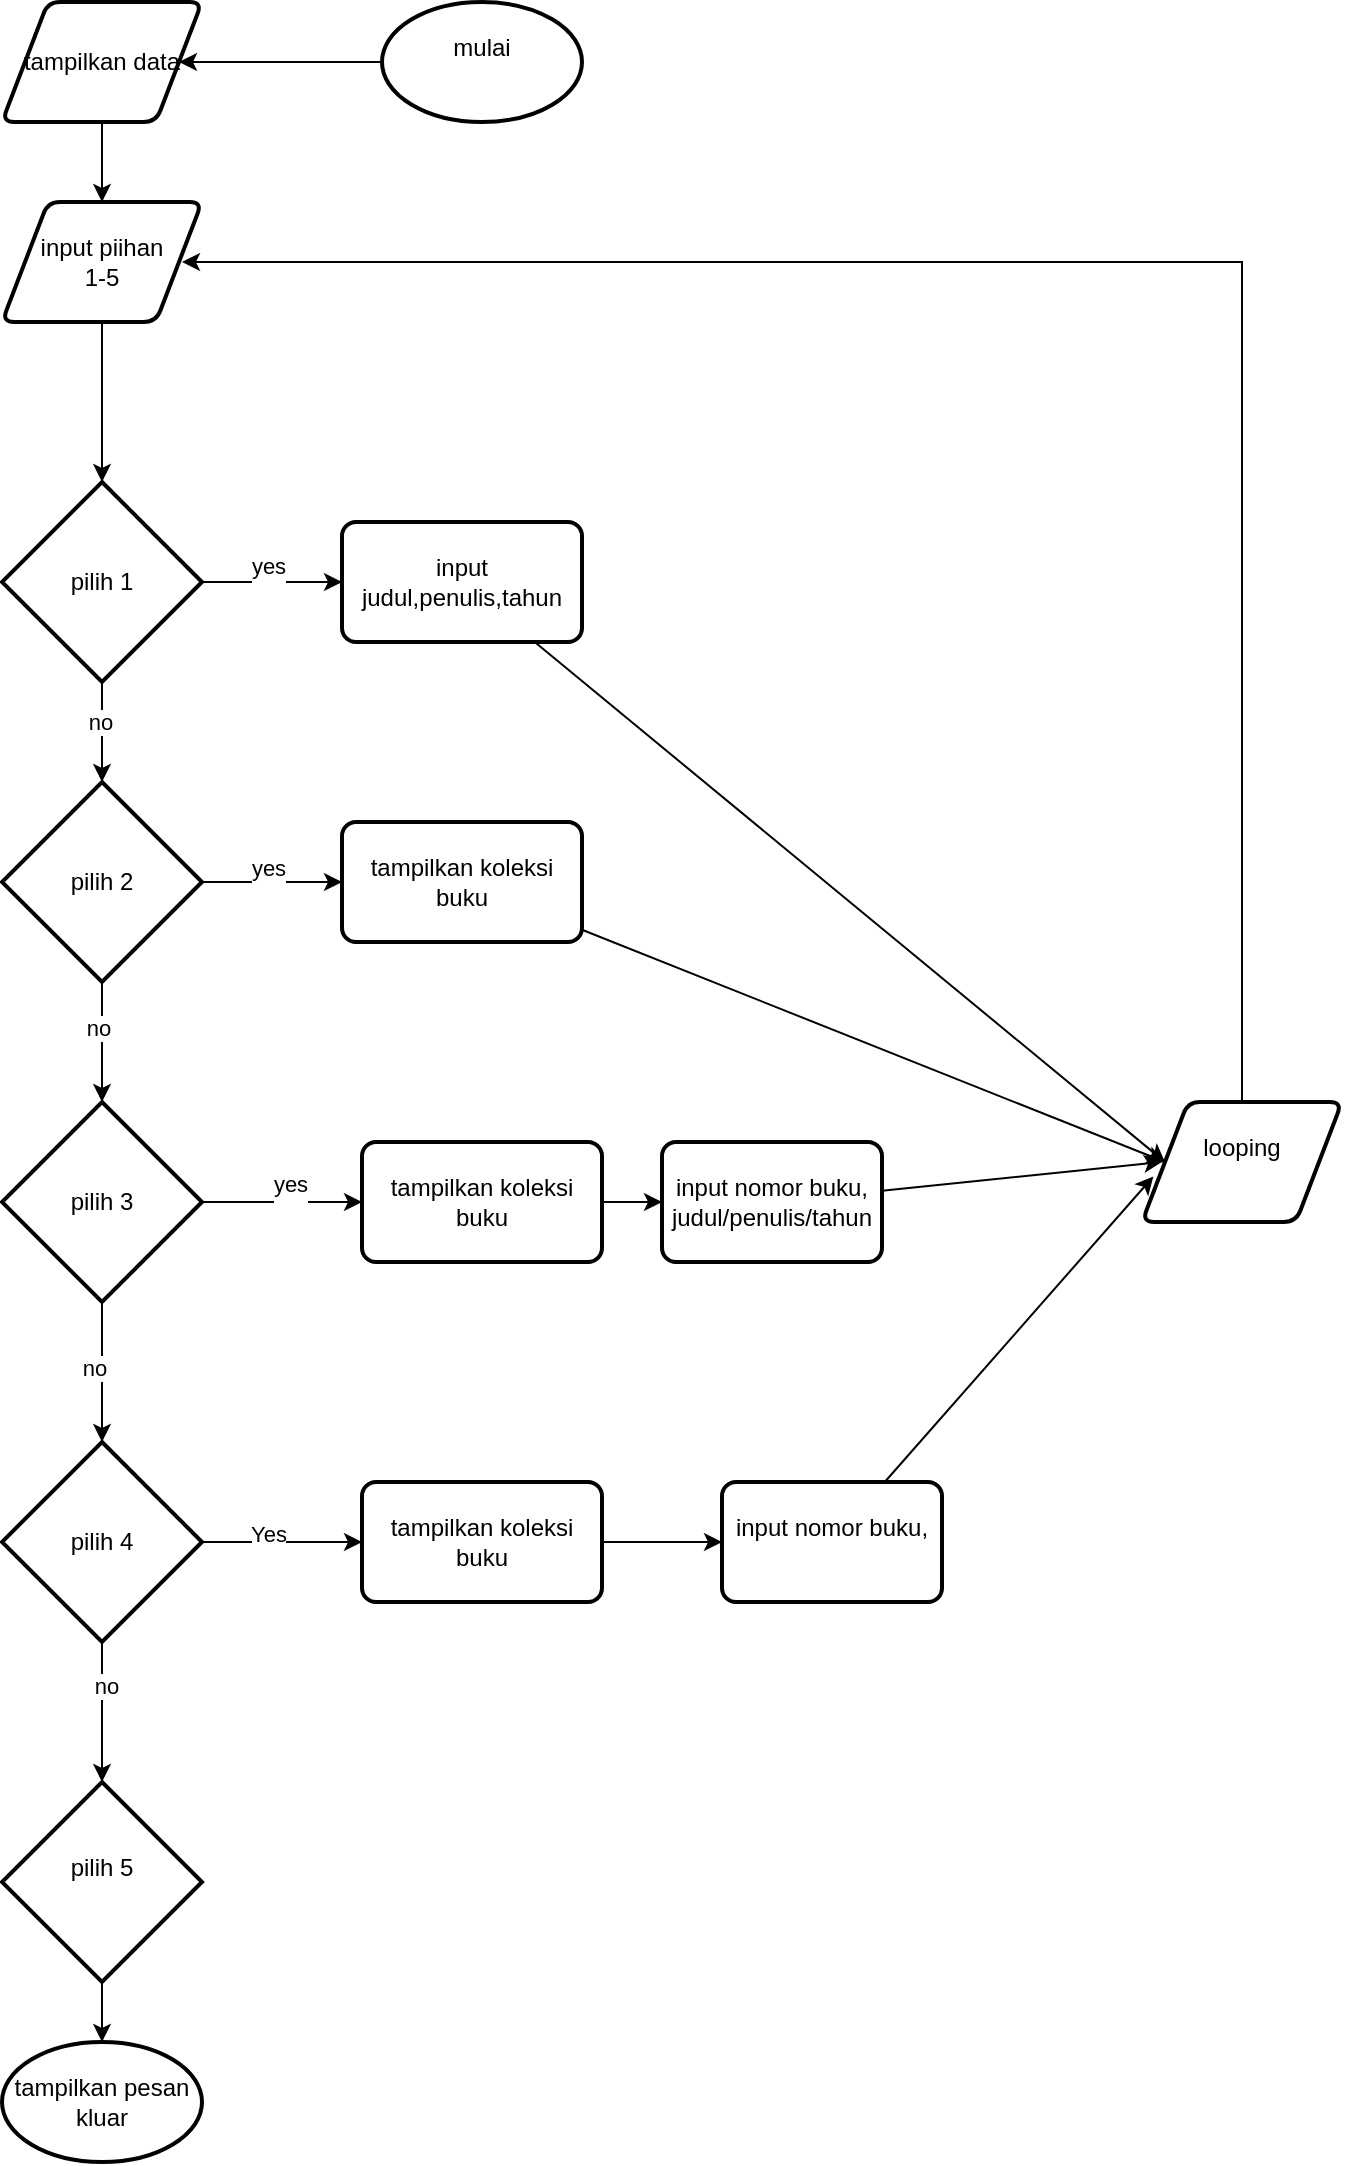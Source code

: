 <mxfile version="28.2.1">
  <diagram name="Halaman-1" id="36EI4RlFwQjqCiNv4UQq">
    <mxGraphModel dx="1358" dy="740" grid="1" gridSize="10" guides="0" tooltips="1" connect="1" arrows="1" fold="1" page="1" pageScale="1" pageWidth="827" pageHeight="1169" math="0" shadow="0">
      <root>
        <mxCell id="0" />
        <mxCell id="1" parent="0" />
        <mxCell id="3WTr93dJOskc8-XUwEkE-12" value="" style="edgeStyle=orthogonalEdgeStyle;rounded=0;orthogonalLoop=1;jettySize=auto;html=1;" parent="1" source="3WTr93dJOskc8-XUwEkE-1" target="3WTr93dJOskc8-XUwEkE-11" edge="1">
          <mxGeometry relative="1" as="geometry" />
        </mxCell>
        <mxCell id="3WTr93dJOskc8-XUwEkE-1" value="mulai&lt;div&gt;&lt;br&gt;&lt;/div&gt;" style="strokeWidth=2;html=1;shape=mxgraph.flowchart.start_1;whiteSpace=wrap;" parent="1" vertex="1">
          <mxGeometry x="240" y="60" width="100" height="60" as="geometry" />
        </mxCell>
        <mxCell id="R_-PulKoE0dUVSBGmPGn-1" value="" style="edgeStyle=orthogonalEdgeStyle;rounded=0;orthogonalLoop=1;jettySize=auto;html=1;" edge="1" parent="1" source="3WTr93dJOskc8-XUwEkE-2" target="3WTr93dJOskc8-XUwEkE-14">
          <mxGeometry relative="1" as="geometry" />
        </mxCell>
        <mxCell id="R_-PulKoE0dUVSBGmPGn-9" value="yes&lt;div&gt;&lt;br&gt;&lt;/div&gt;" style="edgeLabel;html=1;align=center;verticalAlign=middle;resizable=0;points=[];" vertex="1" connectable="0" parent="R_-PulKoE0dUVSBGmPGn-1">
          <mxGeometry x="-0.051" y="1" relative="1" as="geometry">
            <mxPoint as="offset" />
          </mxGeometry>
        </mxCell>
        <mxCell id="R_-PulKoE0dUVSBGmPGn-10" value="" style="edgeStyle=orthogonalEdgeStyle;rounded=0;orthogonalLoop=1;jettySize=auto;html=1;" edge="1" parent="1" source="3WTr93dJOskc8-XUwEkE-2" target="3WTr93dJOskc8-XUwEkE-3">
          <mxGeometry relative="1" as="geometry" />
        </mxCell>
        <mxCell id="R_-PulKoE0dUVSBGmPGn-18" value="no" style="edgeLabel;html=1;align=center;verticalAlign=middle;resizable=0;points=[];" vertex="1" connectable="0" parent="R_-PulKoE0dUVSBGmPGn-10">
          <mxGeometry x="-0.204" y="-1" relative="1" as="geometry">
            <mxPoint as="offset" />
          </mxGeometry>
        </mxCell>
        <mxCell id="3WTr93dJOskc8-XUwEkE-2" value="pilih 1" style="strokeWidth=2;html=1;shape=mxgraph.flowchart.decision;whiteSpace=wrap;" parent="1" vertex="1">
          <mxGeometry x="50" y="300" width="100" height="100" as="geometry" />
        </mxCell>
        <mxCell id="R_-PulKoE0dUVSBGmPGn-2" value="" style="edgeStyle=orthogonalEdgeStyle;rounded=0;orthogonalLoop=1;jettySize=auto;html=1;" edge="1" parent="1" source="3WTr93dJOskc8-XUwEkE-3" target="3WTr93dJOskc8-XUwEkE-15">
          <mxGeometry relative="1" as="geometry" />
        </mxCell>
        <mxCell id="R_-PulKoE0dUVSBGmPGn-8" value="yes&lt;div&gt;&lt;br&gt;&lt;/div&gt;" style="edgeLabel;html=1;align=center;verticalAlign=middle;resizable=0;points=[];" vertex="1" connectable="0" parent="R_-PulKoE0dUVSBGmPGn-2">
          <mxGeometry x="-0.051" relative="1" as="geometry">
            <mxPoint as="offset" />
          </mxGeometry>
        </mxCell>
        <mxCell id="R_-PulKoE0dUVSBGmPGn-11" value="" style="edgeStyle=orthogonalEdgeStyle;rounded=0;orthogonalLoop=1;jettySize=auto;html=1;" edge="1" parent="1" source="3WTr93dJOskc8-XUwEkE-3" target="3WTr93dJOskc8-XUwEkE-4">
          <mxGeometry relative="1" as="geometry" />
        </mxCell>
        <mxCell id="R_-PulKoE0dUVSBGmPGn-15" value="no" style="edgeLabel;html=1;align=center;verticalAlign=middle;resizable=0;points=[];" vertex="1" connectable="0" parent="R_-PulKoE0dUVSBGmPGn-11">
          <mxGeometry x="-0.249" y="-2" relative="1" as="geometry">
            <mxPoint as="offset" />
          </mxGeometry>
        </mxCell>
        <mxCell id="3WTr93dJOskc8-XUwEkE-3" value="pilih 2" style="strokeWidth=2;html=1;shape=mxgraph.flowchart.decision;whiteSpace=wrap;" parent="1" vertex="1">
          <mxGeometry x="50" y="450" width="100" height="100" as="geometry" />
        </mxCell>
        <mxCell id="R_-PulKoE0dUVSBGmPGn-3" value="" style="edgeStyle=orthogonalEdgeStyle;rounded=0;orthogonalLoop=1;jettySize=auto;html=1;" edge="1" parent="1" source="3WTr93dJOskc8-XUwEkE-4" target="3WTr93dJOskc8-XUwEkE-17">
          <mxGeometry relative="1" as="geometry" />
        </mxCell>
        <mxCell id="R_-PulKoE0dUVSBGmPGn-7" value="yes&lt;div&gt;&lt;br&gt;&lt;/div&gt;" style="edgeLabel;html=1;align=center;verticalAlign=middle;resizable=0;points=[];" vertex="1" connectable="0" parent="R_-PulKoE0dUVSBGmPGn-3">
          <mxGeometry x="0.093" y="2" relative="1" as="geometry">
            <mxPoint as="offset" />
          </mxGeometry>
        </mxCell>
        <mxCell id="R_-PulKoE0dUVSBGmPGn-12" value="" style="edgeStyle=orthogonalEdgeStyle;rounded=0;orthogonalLoop=1;jettySize=auto;html=1;" edge="1" parent="1" source="3WTr93dJOskc8-XUwEkE-4" target="3WTr93dJOskc8-XUwEkE-5">
          <mxGeometry relative="1" as="geometry" />
        </mxCell>
        <mxCell id="R_-PulKoE0dUVSBGmPGn-19" value="no" style="edgeLabel;html=1;align=center;verticalAlign=middle;resizable=0;points=[];" vertex="1" connectable="0" parent="R_-PulKoE0dUVSBGmPGn-12">
          <mxGeometry x="-0.056" y="-4" relative="1" as="geometry">
            <mxPoint as="offset" />
          </mxGeometry>
        </mxCell>
        <mxCell id="3WTr93dJOskc8-XUwEkE-4" value="pilih 3" style="strokeWidth=2;html=1;shape=mxgraph.flowchart.decision;whiteSpace=wrap;" parent="1" vertex="1">
          <mxGeometry x="50" y="610" width="100" height="100" as="geometry" />
        </mxCell>
        <mxCell id="R_-PulKoE0dUVSBGmPGn-4" value="" style="edgeStyle=orthogonalEdgeStyle;rounded=0;orthogonalLoop=1;jettySize=auto;html=1;" edge="1" parent="1" source="3WTr93dJOskc8-XUwEkE-5" target="3WTr93dJOskc8-XUwEkE-18">
          <mxGeometry relative="1" as="geometry" />
        </mxCell>
        <mxCell id="R_-PulKoE0dUVSBGmPGn-6" value="Yes&lt;div&gt;&lt;br&gt;&lt;/div&gt;" style="edgeLabel;html=1;align=center;verticalAlign=middle;resizable=0;points=[];" vertex="1" connectable="0" parent="R_-PulKoE0dUVSBGmPGn-4">
          <mxGeometry x="-0.17" y="-3" relative="1" as="geometry">
            <mxPoint as="offset" />
          </mxGeometry>
        </mxCell>
        <mxCell id="R_-PulKoE0dUVSBGmPGn-13" value="" style="edgeStyle=orthogonalEdgeStyle;rounded=0;orthogonalLoop=1;jettySize=auto;html=1;" edge="1" parent="1" source="3WTr93dJOskc8-XUwEkE-5" target="3WTr93dJOskc8-XUwEkE-7">
          <mxGeometry relative="1" as="geometry" />
        </mxCell>
        <mxCell id="R_-PulKoE0dUVSBGmPGn-20" value="no" style="edgeLabel;html=1;align=center;verticalAlign=middle;resizable=0;points=[];" vertex="1" connectable="0" parent="R_-PulKoE0dUVSBGmPGn-13">
          <mxGeometry x="-0.372" y="2" relative="1" as="geometry">
            <mxPoint as="offset" />
          </mxGeometry>
        </mxCell>
        <mxCell id="3WTr93dJOskc8-XUwEkE-5" value="pilih 4" style="strokeWidth=2;html=1;shape=mxgraph.flowchart.decision;whiteSpace=wrap;" parent="1" vertex="1">
          <mxGeometry x="50" y="780" width="100" height="100" as="geometry" />
        </mxCell>
        <mxCell id="3WTr93dJOskc8-XUwEkE-9" style="edgeStyle=orthogonalEdgeStyle;rounded=0;orthogonalLoop=1;jettySize=auto;html=1;" parent="1" source="3WTr93dJOskc8-XUwEkE-6" target="3WTr93dJOskc8-XUwEkE-2" edge="1">
          <mxGeometry relative="1" as="geometry" />
        </mxCell>
        <mxCell id="3WTr93dJOskc8-XUwEkE-6" value="input piihan&lt;br&gt;1-5" style="shape=parallelogram;html=1;strokeWidth=2;perimeter=parallelogramPerimeter;whiteSpace=wrap;rounded=1;arcSize=12;size=0.23;" parent="1" vertex="1">
          <mxGeometry x="50" y="160" width="100" height="60" as="geometry" />
        </mxCell>
        <mxCell id="R_-PulKoE0dUVSBGmPGn-46" value="" style="edgeStyle=orthogonalEdgeStyle;rounded=0;orthogonalLoop=1;jettySize=auto;html=1;" edge="1" parent="1" source="3WTr93dJOskc8-XUwEkE-7" target="R_-PulKoE0dUVSBGmPGn-21">
          <mxGeometry relative="1" as="geometry" />
        </mxCell>
        <mxCell id="3WTr93dJOskc8-XUwEkE-7" value="pilih 5&lt;div&gt;&lt;br&gt;&lt;/div&gt;" style="strokeWidth=2;html=1;shape=mxgraph.flowchart.decision;whiteSpace=wrap;" parent="1" vertex="1">
          <mxGeometry x="50" y="950" width="100" height="100" as="geometry" />
        </mxCell>
        <mxCell id="3WTr93dJOskc8-XUwEkE-13" value="" style="edgeStyle=orthogonalEdgeStyle;rounded=0;orthogonalLoop=1;jettySize=auto;html=1;" parent="1" source="3WTr93dJOskc8-XUwEkE-11" target="3WTr93dJOskc8-XUwEkE-6" edge="1">
          <mxGeometry relative="1" as="geometry" />
        </mxCell>
        <mxCell id="3WTr93dJOskc8-XUwEkE-11" value="tampilkan data" style="shape=parallelogram;html=1;strokeWidth=2;perimeter=parallelogramPerimeter;whiteSpace=wrap;rounded=1;arcSize=12;size=0.23;" parent="1" vertex="1">
          <mxGeometry x="50" y="60" width="100" height="60" as="geometry" />
        </mxCell>
        <mxCell id="R_-PulKoE0dUVSBGmPGn-27" style="rounded=0;orthogonalLoop=1;jettySize=auto;html=1;entryX=0;entryY=0.5;entryDx=0;entryDy=0;" edge="1" parent="1" source="3WTr93dJOskc8-XUwEkE-14" target="R_-PulKoE0dUVSBGmPGn-24">
          <mxGeometry relative="1" as="geometry" />
        </mxCell>
        <mxCell id="3WTr93dJOskc8-XUwEkE-14" value="input judul,penulis,tahun" style="rounded=1;whiteSpace=wrap;html=1;absoluteArcSize=1;arcSize=14;strokeWidth=2;" parent="1" vertex="1">
          <mxGeometry x="220" y="320" width="120" height="60" as="geometry" />
        </mxCell>
        <mxCell id="R_-PulKoE0dUVSBGmPGn-29" style="rounded=0;orthogonalLoop=1;jettySize=auto;html=1;entryX=0;entryY=0.5;entryDx=0;entryDy=0;" edge="1" parent="1" source="3WTr93dJOskc8-XUwEkE-15" target="R_-PulKoE0dUVSBGmPGn-24">
          <mxGeometry relative="1" as="geometry">
            <mxPoint x="540" y="630" as="targetPoint" />
          </mxGeometry>
        </mxCell>
        <mxCell id="3WTr93dJOskc8-XUwEkE-15" value="tampilkan koleksi buku" style="rounded=1;whiteSpace=wrap;html=1;absoluteArcSize=1;arcSize=14;strokeWidth=2;" parent="1" vertex="1">
          <mxGeometry x="220" y="470" width="120" height="60" as="geometry" />
        </mxCell>
        <mxCell id="R_-PulKoE0dUVSBGmPGn-39" value="" style="edgeStyle=orthogonalEdgeStyle;rounded=0;orthogonalLoop=1;jettySize=auto;html=1;" edge="1" parent="1" source="3WTr93dJOskc8-XUwEkE-17" target="R_-PulKoE0dUVSBGmPGn-38">
          <mxGeometry relative="1" as="geometry" />
        </mxCell>
        <mxCell id="3WTr93dJOskc8-XUwEkE-17" value="tampilkan koleksi buku" style="rounded=1;whiteSpace=wrap;html=1;absoluteArcSize=1;arcSize=14;strokeWidth=2;" parent="1" vertex="1">
          <mxGeometry x="230" y="630" width="120" height="60" as="geometry" />
        </mxCell>
        <mxCell id="R_-PulKoE0dUVSBGmPGn-42" value="" style="edgeStyle=orthogonalEdgeStyle;rounded=0;orthogonalLoop=1;jettySize=auto;html=1;" edge="1" parent="1" source="3WTr93dJOskc8-XUwEkE-18" target="R_-PulKoE0dUVSBGmPGn-41">
          <mxGeometry relative="1" as="geometry" />
        </mxCell>
        <mxCell id="3WTr93dJOskc8-XUwEkE-18" value="tampilkan koleksi buku" style="rounded=1;whiteSpace=wrap;html=1;absoluteArcSize=1;arcSize=14;strokeWidth=2;" parent="1" vertex="1">
          <mxGeometry x="230" y="800" width="120" height="60" as="geometry" />
        </mxCell>
        <mxCell id="R_-PulKoE0dUVSBGmPGn-21" value="&lt;div&gt;tampilkan pesan kluar&lt;/div&gt;" style="strokeWidth=2;html=1;shape=mxgraph.flowchart.start_1;whiteSpace=wrap;" vertex="1" parent="1">
          <mxGeometry x="50" y="1080" width="100" height="60" as="geometry" />
        </mxCell>
        <mxCell id="R_-PulKoE0dUVSBGmPGn-35" style="edgeStyle=orthogonalEdgeStyle;rounded=0;orthogonalLoop=1;jettySize=auto;html=1;" edge="1" parent="1" source="R_-PulKoE0dUVSBGmPGn-24">
          <mxGeometry relative="1" as="geometry">
            <mxPoint x="140" y="190" as="targetPoint" />
            <Array as="points">
              <mxPoint x="580" y="190" />
              <mxPoint x="144" y="190" />
            </Array>
          </mxGeometry>
        </mxCell>
        <mxCell id="R_-PulKoE0dUVSBGmPGn-24" value="looping&lt;div&gt;&lt;br&gt;&lt;/div&gt;" style="shape=parallelogram;html=1;strokeWidth=2;perimeter=parallelogramPerimeter;whiteSpace=wrap;rounded=1;arcSize=12;size=0.23;" vertex="1" parent="1">
          <mxGeometry x="620" y="610" width="100" height="60" as="geometry" />
        </mxCell>
        <mxCell id="R_-PulKoE0dUVSBGmPGn-40" style="rounded=0;orthogonalLoop=1;jettySize=auto;html=1;" edge="1" parent="1" source="R_-PulKoE0dUVSBGmPGn-38">
          <mxGeometry relative="1" as="geometry">
            <mxPoint x="630" y="640" as="targetPoint" />
          </mxGeometry>
        </mxCell>
        <mxCell id="R_-PulKoE0dUVSBGmPGn-38" value="input nomor buku,&lt;div&gt;judul/penulis/tahun&lt;/div&gt;" style="whiteSpace=wrap;html=1;rounded=1;absoluteArcSize=1;arcSize=14;strokeWidth=2;" vertex="1" parent="1">
          <mxGeometry x="380" y="630" width="110" height="60" as="geometry" />
        </mxCell>
        <mxCell id="R_-PulKoE0dUVSBGmPGn-41" value="input nomor buku,&lt;div&gt;&lt;br&gt;&lt;/div&gt;" style="whiteSpace=wrap;html=1;rounded=1;absoluteArcSize=1;arcSize=14;strokeWidth=2;" vertex="1" parent="1">
          <mxGeometry x="410" y="800" width="110" height="60" as="geometry" />
        </mxCell>
        <mxCell id="R_-PulKoE0dUVSBGmPGn-44" style="rounded=0;orthogonalLoop=1;jettySize=auto;html=1;entryX=0.057;entryY=0.62;entryDx=0;entryDy=0;entryPerimeter=0;" edge="1" parent="1" source="R_-PulKoE0dUVSBGmPGn-41" target="R_-PulKoE0dUVSBGmPGn-24">
          <mxGeometry relative="1" as="geometry" />
        </mxCell>
      </root>
    </mxGraphModel>
  </diagram>
</mxfile>
